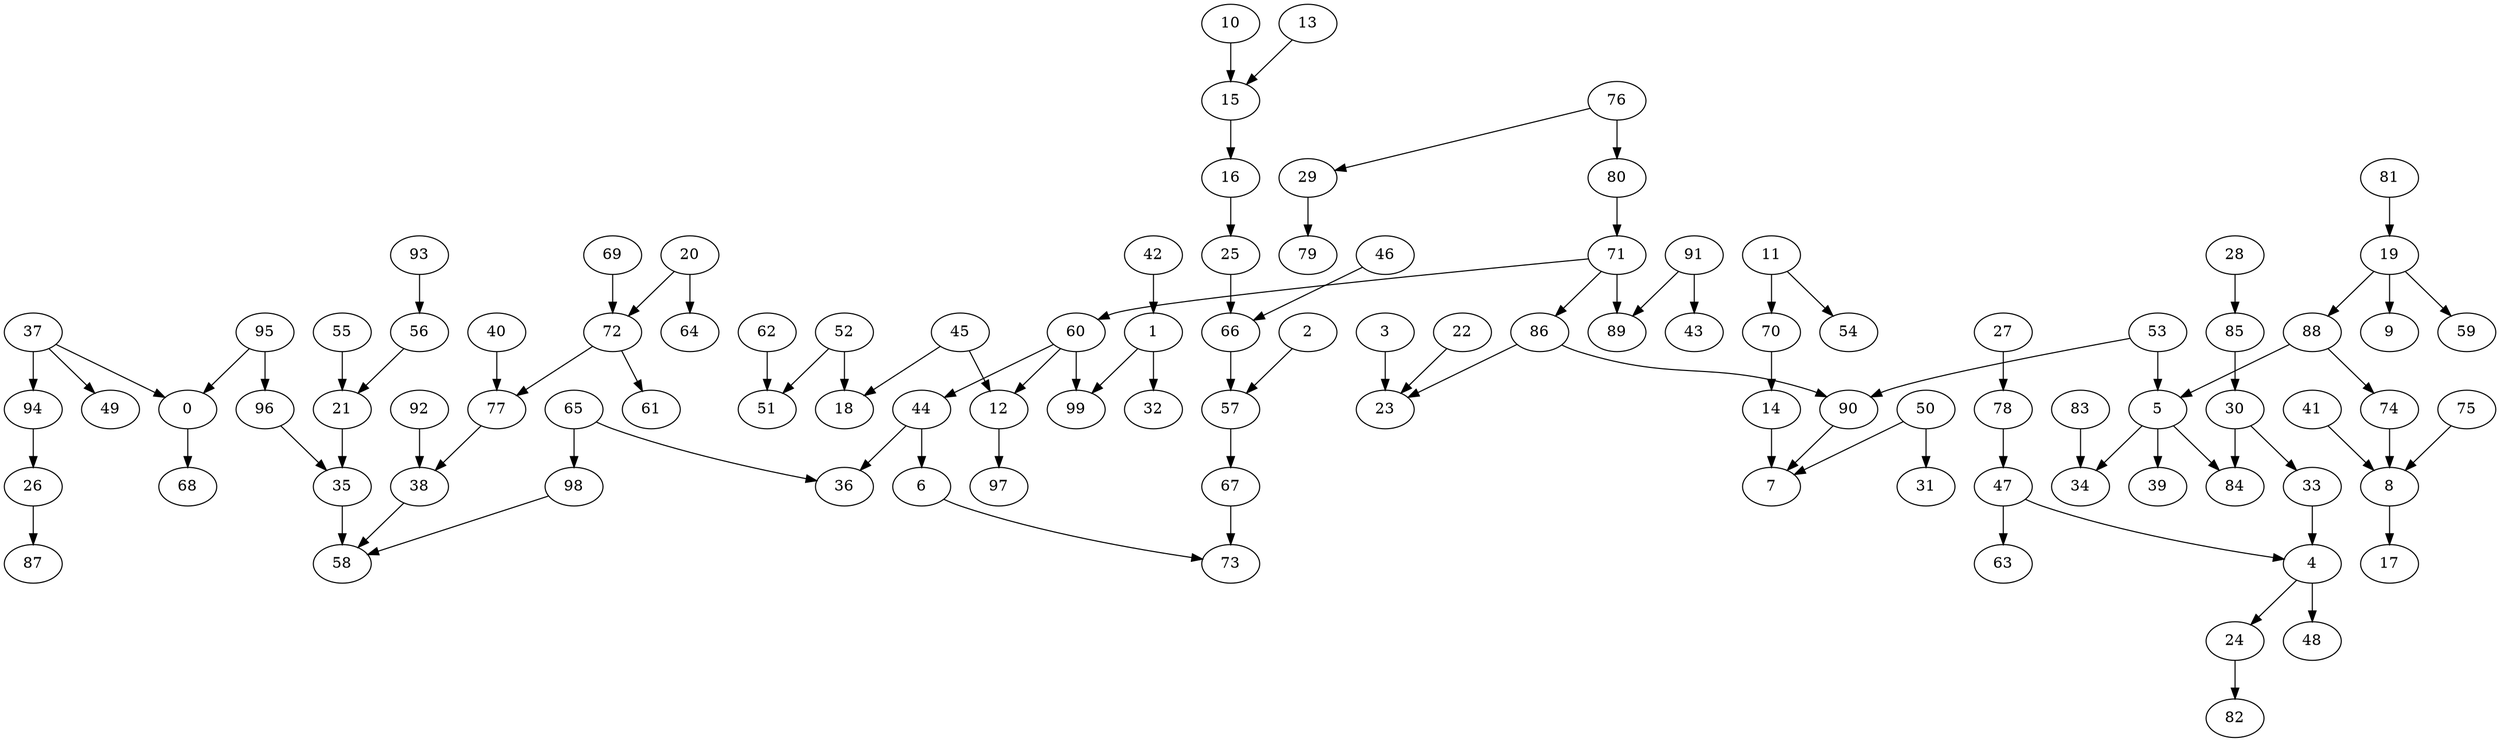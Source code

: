 digraph Erdos_Renyi_nodes_100_edges_350_kruskalI {
"0";
"1";
"2";
"3";
"4";
"5";
"6";
"7";
"8";
"9";
"10";
"11";
"12";
"13";
"14";
"15";
"16";
"17";
"18";
"19";
"20";
"21";
"22";
"23";
"24";
"25";
"26";
"27";
"28";
"29";
"30";
"31";
"32";
"33";
"34";
"35";
"36";
"37";
"38";
"39";
"40";
"41";
"42";
"43";
"44";
"45";
"46";
"47";
"48";
"49";
"50";
"51";
"52";
"53";
"54";
"55";
"56";
"57";
"58";
"59";
"60";
"61";
"62";
"63";
"64";
"65";
"66";
"67";
"68";
"69";
"70";
"71";
"72";
"73";
"74";
"75";
"76";
"77";
"78";
"79";
"80";
"81";
"82";
"83";
"84";
"85";
"86";
"87";
"88";
"89";
"90";
"91";
"92";
"93";
"94";
"95";
"96";
"97";
"98";
"99";
"10" -> "15" [weight=22];
"81" -> "19" [weight=20];
"4" -> "48" [weight=17];
"16" -> "25" [weight=13];
"25" -> "66" [weight=13];
"42" -> "1" [weight=13];
"69" -> "72" [weight=13];
"93" -> "56" [weight=13];
"11" -> "70" [weight=12];
"19" -> "59" [weight=12];
"19" -> "9" [weight=12];
"28" -> "85" [weight=12];
"41" -> "8" [weight=12];
"71" -> "89" [weight=11];
"78" -> "47" [weight=11];
"94" -> "26" [weight=10];
"95" -> "96" [weight=10];
"1" -> "32" [weight=9];
"13" -> "15" [weight=9];
"3" -> "23" [weight=9];
"55" -> "21" [weight=9];
"11" -> "54" [weight=8];
"20" -> "64" [weight=8];
"40" -> "77" [weight=8];
"47" -> "63" [weight=8];
"60" -> "99" [weight=8];
"0" -> "68" [weight=7];
"1" -> "99" [weight=7];
"30" -> "84" [weight=7];
"46" -> "66" [weight=7];
"62" -> "51" [weight=7];
"72" -> "61" [weight=7];
"8" -> "17" [weight=7];
"37" -> "94" [weight=6];
"4" -> "24" [weight=6];
"52" -> "51" [weight=6];
"57" -> "67" [weight=6];
"75" -> "8" [weight=6];
"83" -> "34" [weight=6];
"12" -> "97" [weight=5];
"14" -> "7" [weight=5];
"15" -> "16" [weight=5];
"19" -> "88" [weight=5];
"33" -> "4" [weight=5];
"35" -> "58" [weight=5];
"45" -> "12" [weight=5];
"45" -> "18" [weight=5];
"56" -> "21" [weight=5];
"70" -> "14" [weight=5];
"72" -> "77" [weight=5];
"74" -> "8" [weight=5];
"88" -> "5" [weight=5];
"20" -> "72" [weight=4];
"26" -> "87" [weight=4];
"37" -> "0" [weight=4];
"44" -> "6" [weight=4];
"52" -> "18" [weight=4];
"71" -> "86" [weight=4];
"76" -> "80" [weight=4];
"80" -> "71" [weight=4];
"85" -> "30" [weight=4];
"88" -> "74" [weight=4];
"91" -> "89" [weight=4];
"22" -> "23" [weight=3];
"24" -> "82" [weight=3];
"27" -> "78" [weight=3];
"29" -> "79" [weight=3];
"44" -> "36" [weight=3];
"47" -> "4" [weight=3];
"53" -> "5" [weight=3];
"60" -> "12" [weight=3];
"66" -> "57" [weight=3];
"67" -> "73" [weight=3];
"86" -> "90" [weight=3];
"95" -> "0" [weight=3];
"21" -> "35" [weight=2];
"30" -> "33" [weight=2];
"5" -> "34" [weight=2];
"53" -> "90" [weight=2];
"60" -> "44" [weight=2];
"65" -> "36" [weight=2];
"65" -> "98" [weight=2];
"71" -> "60" [weight=2];
"77" -> "38" [weight=2];
"86" -> "23" [weight=2];
"90" -> "7" [weight=2];
"92" -> "38" [weight=2];
"96" -> "35" [weight=2];
"2" -> "57" [weight=1];
"37" -> "49" [weight=1];
"38" -> "58" [weight=1];
"5" -> "39" [weight=1];
"5" -> "84" [weight=1];
"50" -> "31" [weight=1];
"50" -> "7" [weight=1];
"6" -> "73" [weight=1];
"76" -> "29" [weight=1];
"91" -> "43" [weight=1];
"98" -> "58" [weight=1];
}